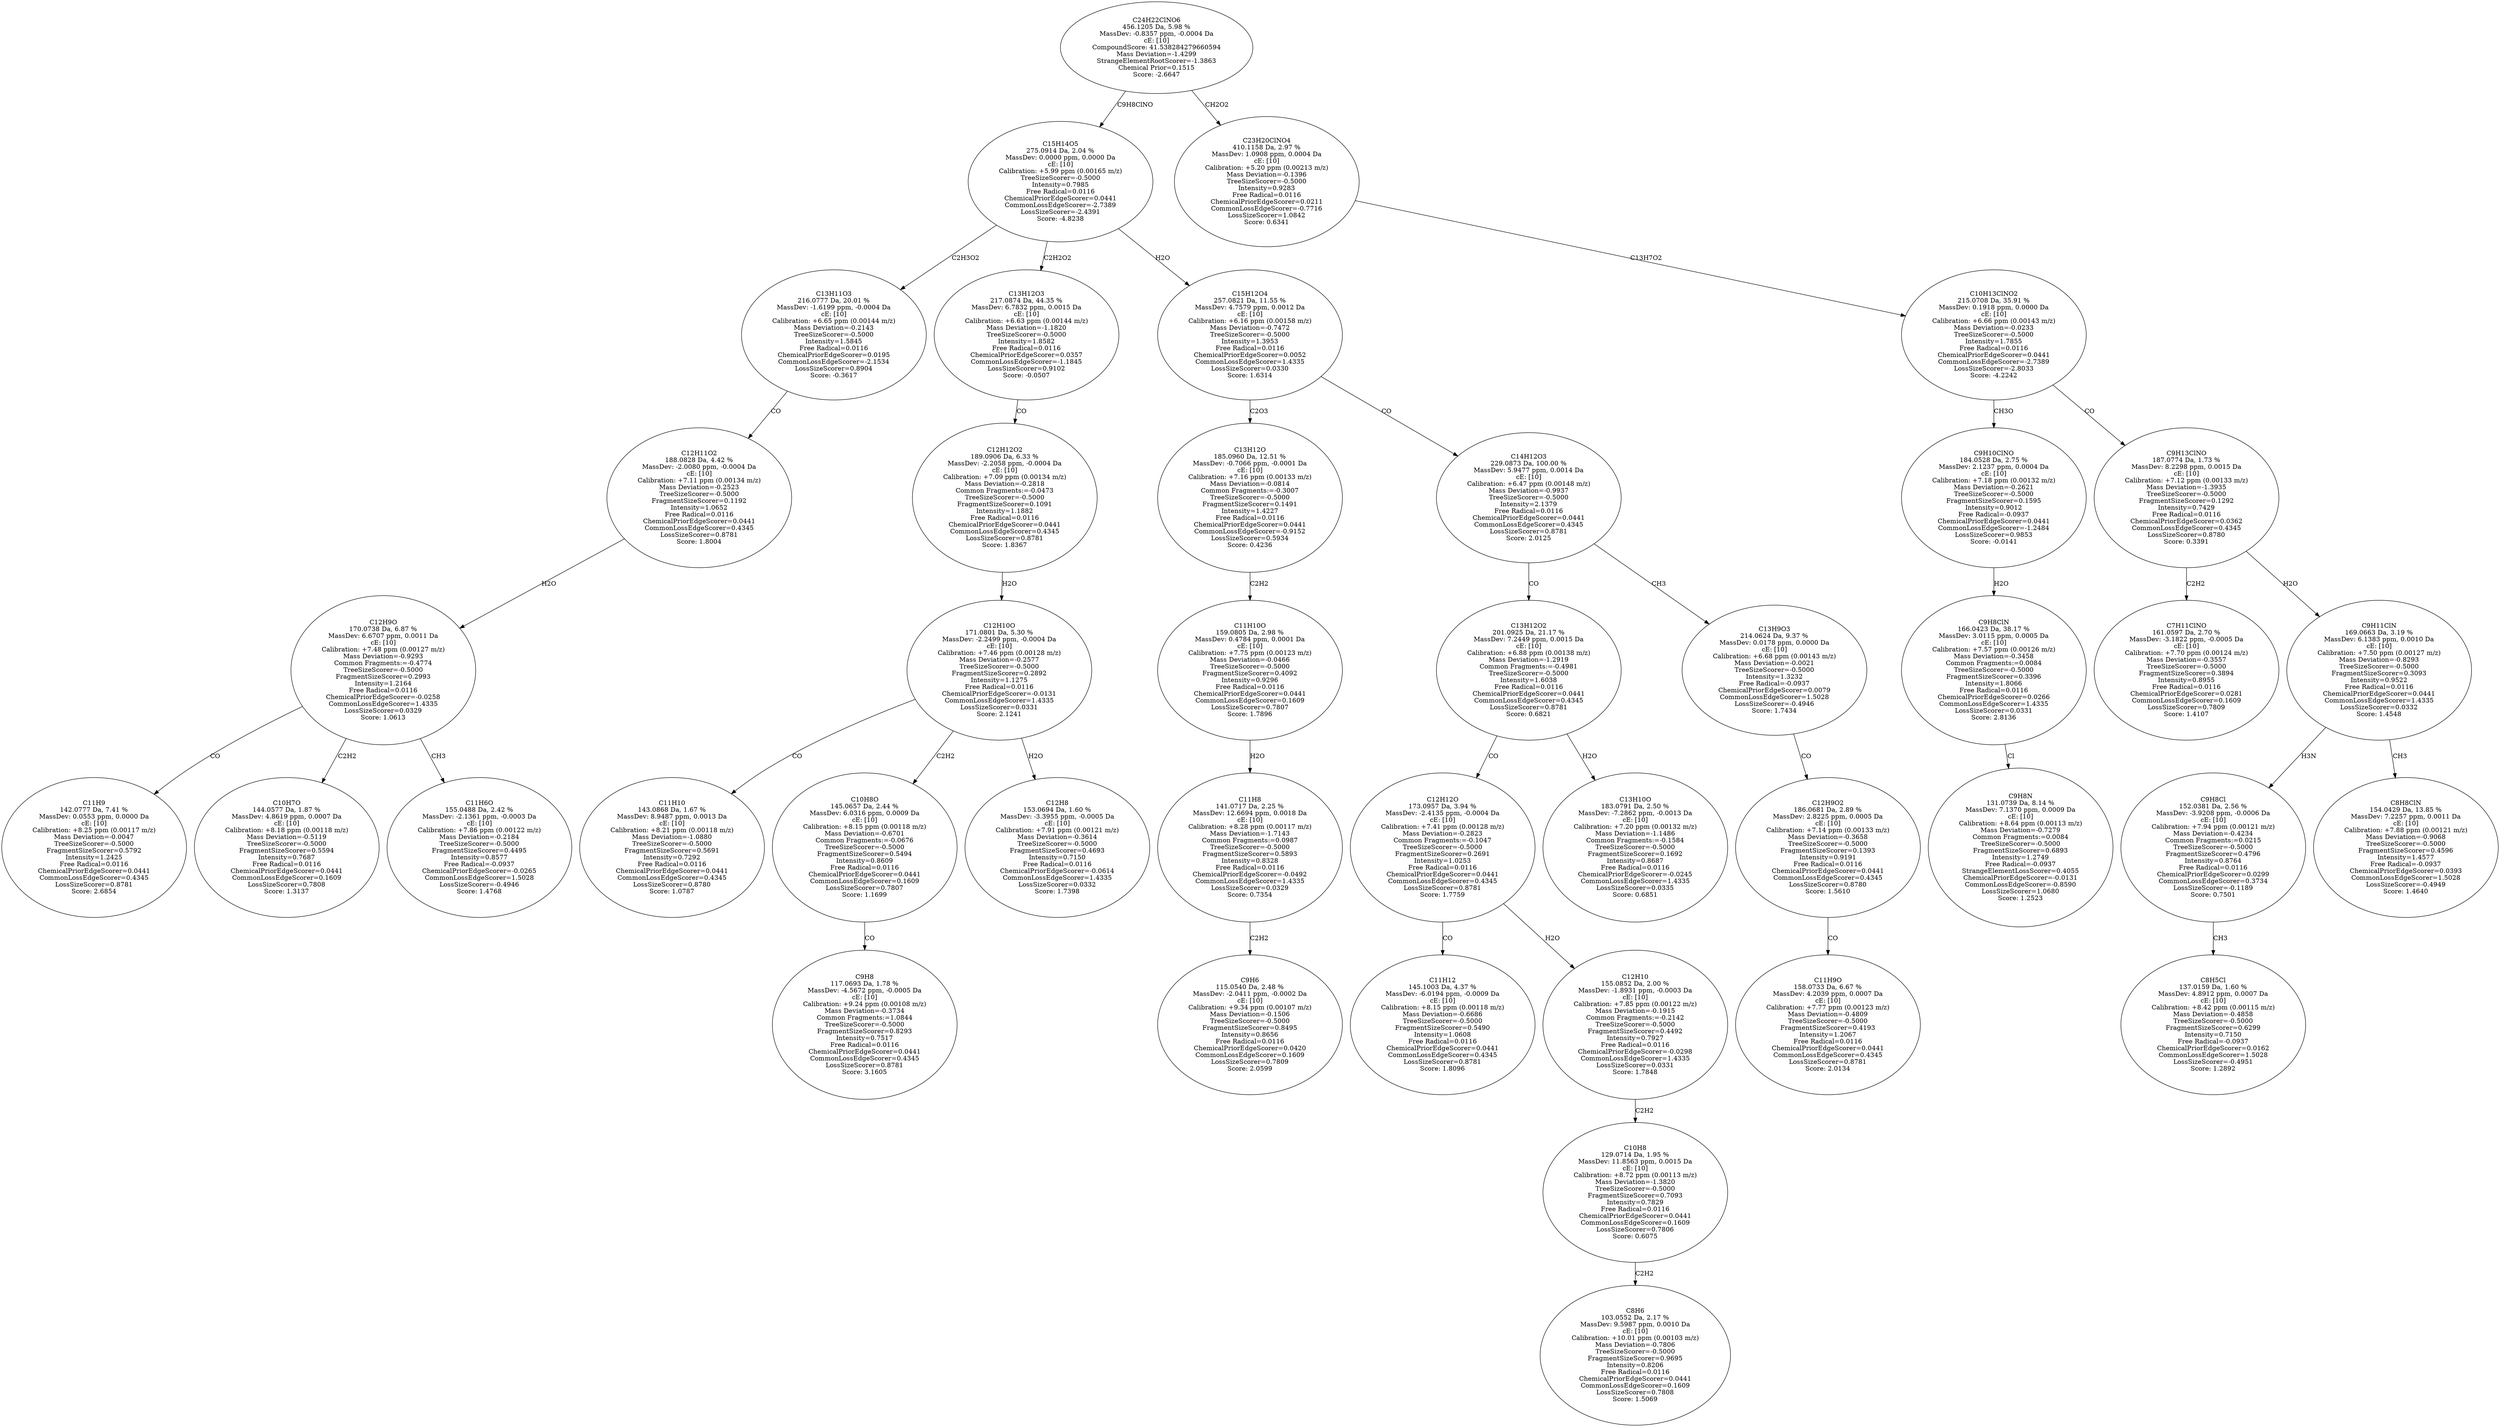 strict digraph {
v1 [label="C11H9\n142.0777 Da, 7.41 %\nMassDev: 0.0553 ppm, 0.0000 Da\ncE: [10]\nCalibration: +8.25 ppm (0.00117 m/z)\nMass Deviation=-0.0047\nTreeSizeScorer=-0.5000\nFragmentSizeScorer=0.5792\nIntensity=1.2425\nFree Radical=0.0116\nChemicalPriorEdgeScorer=0.0441\nCommonLossEdgeScorer=0.4345\nLossSizeScorer=0.8781\nScore: 2.6854"];
v2 [label="C10H7O\n144.0577 Da, 1.87 %\nMassDev: 4.8619 ppm, 0.0007 Da\ncE: [10]\nCalibration: +8.18 ppm (0.00118 m/z)\nMass Deviation=-0.5119\nTreeSizeScorer=-0.5000\nFragmentSizeScorer=0.5594\nIntensity=0.7687\nFree Radical=0.0116\nChemicalPriorEdgeScorer=0.0441\nCommonLossEdgeScorer=0.1609\nLossSizeScorer=0.7808\nScore: 1.3137"];
v3 [label="C11H6O\n155.0488 Da, 2.42 %\nMassDev: -2.1361 ppm, -0.0003 Da\ncE: [10]\nCalibration: +7.86 ppm (0.00122 m/z)\nMass Deviation=-0.2184\nTreeSizeScorer=-0.5000\nFragmentSizeScorer=0.4495\nIntensity=0.8577\nFree Radical=-0.0937\nChemicalPriorEdgeScorer=-0.0265\nCommonLossEdgeScorer=1.5028\nLossSizeScorer=-0.4946\nScore: 1.4768"];
v4 [label="C12H9O\n170.0738 Da, 6.87 %\nMassDev: 6.6707 ppm, 0.0011 Da\ncE: [10]\nCalibration: +7.48 ppm (0.00127 m/z)\nMass Deviation=-0.9293\nCommon Fragments:=-0.4774\nTreeSizeScorer=-0.5000\nFragmentSizeScorer=0.2993\nIntensity=1.2164\nFree Radical=0.0116\nChemicalPriorEdgeScorer=-0.0258\nCommonLossEdgeScorer=1.4335\nLossSizeScorer=0.0329\nScore: 1.0613"];
v5 [label="C12H11O2\n188.0828 Da, 4.42 %\nMassDev: -2.0080 ppm, -0.0004 Da\ncE: [10]\nCalibration: +7.11 ppm (0.00134 m/z)\nMass Deviation=-0.2523\nTreeSizeScorer=-0.5000\nFragmentSizeScorer=0.1192\nIntensity=1.0652\nFree Radical=0.0116\nChemicalPriorEdgeScorer=0.0441\nCommonLossEdgeScorer=0.4345\nLossSizeScorer=0.8781\nScore: 1.8004"];
v6 [label="C13H11O3\n216.0777 Da, 20.01 %\nMassDev: -1.6199 ppm, -0.0004 Da\ncE: [10]\nCalibration: +6.65 ppm (0.00144 m/z)\nMass Deviation=-0.2143\nTreeSizeScorer=-0.5000\nIntensity=1.5845\nFree Radical=0.0116\nChemicalPriorEdgeScorer=0.0195\nCommonLossEdgeScorer=-2.1534\nLossSizeScorer=0.8904\nScore: -0.3617"];
v7 [label="C11H10\n143.0868 Da, 1.67 %\nMassDev: 8.9487 ppm, 0.0013 Da\ncE: [10]\nCalibration: +8.21 ppm (0.00118 m/z)\nMass Deviation=-1.0880\nTreeSizeScorer=-0.5000\nFragmentSizeScorer=0.5691\nIntensity=0.7292\nFree Radical=0.0116\nChemicalPriorEdgeScorer=0.0441\nCommonLossEdgeScorer=0.4345\nLossSizeScorer=0.8780\nScore: 1.0787"];
v8 [label="C9H8\n117.0693 Da, 1.78 %\nMassDev: -4.5672 ppm, -0.0005 Da\ncE: [10]\nCalibration: +9.24 ppm (0.00108 m/z)\nMass Deviation=-0.3734\nCommon Fragments:=1.0844\nTreeSizeScorer=-0.5000\nFragmentSizeScorer=0.8293\nIntensity=0.7517\nFree Radical=0.0116\nChemicalPriorEdgeScorer=0.0441\nCommonLossEdgeScorer=0.4345\nLossSizeScorer=0.8781\nScore: 3.1605"];
v9 [label="C10H8O\n145.0657 Da, 2.44 %\nMassDev: 6.0316 ppm, 0.0009 Da\ncE: [10]\nCalibration: +8.15 ppm (0.00118 m/z)\nMass Deviation=-0.6701\nCommon Fragments:=-0.0676\nTreeSizeScorer=-0.5000\nFragmentSizeScorer=0.5494\nIntensity=0.8609\nFree Radical=0.0116\nChemicalPriorEdgeScorer=0.0441\nCommonLossEdgeScorer=0.1609\nLossSizeScorer=0.7807\nScore: 1.1699"];
v10 [label="C12H8\n153.0694 Da, 1.60 %\nMassDev: -3.3955 ppm, -0.0005 Da\ncE: [10]\nCalibration: +7.91 ppm (0.00121 m/z)\nMass Deviation=-0.3614\nTreeSizeScorer=-0.5000\nFragmentSizeScorer=0.4693\nIntensity=0.7150\nFree Radical=0.0116\nChemicalPriorEdgeScorer=-0.0614\nCommonLossEdgeScorer=1.4335\nLossSizeScorer=0.0332\nScore: 1.7398"];
v11 [label="C12H10O\n171.0801 Da, 5.30 %\nMassDev: -2.2499 ppm, -0.0004 Da\ncE: [10]\nCalibration: +7.46 ppm (0.00128 m/z)\nMass Deviation=-0.2577\nTreeSizeScorer=-0.5000\nFragmentSizeScorer=0.2892\nIntensity=1.1275\nFree Radical=0.0116\nChemicalPriorEdgeScorer=-0.0131\nCommonLossEdgeScorer=1.4335\nLossSizeScorer=0.0331\nScore: 2.1241"];
v12 [label="C12H12O2\n189.0906 Da, 6.33 %\nMassDev: -2.2058 ppm, -0.0004 Da\ncE: [10]\nCalibration: +7.09 ppm (0.00134 m/z)\nMass Deviation=-0.2818\nCommon Fragments:=-0.0473\nTreeSizeScorer=-0.5000\nFragmentSizeScorer=0.1091\nIntensity=1.1882\nFree Radical=0.0116\nChemicalPriorEdgeScorer=0.0441\nCommonLossEdgeScorer=0.4345\nLossSizeScorer=0.8781\nScore: 1.8367"];
v13 [label="C13H12O3\n217.0874 Da, 44.35 %\nMassDev: 6.7832 ppm, 0.0015 Da\ncE: [10]\nCalibration: +6.63 ppm (0.00144 m/z)\nMass Deviation=-1.1820\nTreeSizeScorer=-0.5000\nIntensity=1.8582\nFree Radical=0.0116\nChemicalPriorEdgeScorer=0.0357\nCommonLossEdgeScorer=-1.1845\nLossSizeScorer=0.9102\nScore: -0.0507"];
v14 [label="C9H6\n115.0540 Da, 2.48 %\nMassDev: -2.0411 ppm, -0.0002 Da\ncE: [10]\nCalibration: +9.34 ppm (0.00107 m/z)\nMass Deviation=-0.1506\nTreeSizeScorer=-0.5000\nFragmentSizeScorer=0.8495\nIntensity=0.8656\nFree Radical=0.0116\nChemicalPriorEdgeScorer=0.0420\nCommonLossEdgeScorer=0.1609\nLossSizeScorer=0.7809\nScore: 2.0599"];
v15 [label="C11H8\n141.0717 Da, 2.25 %\nMassDev: 12.6694 ppm, 0.0018 Da\ncE: [10]\nCalibration: +8.28 ppm (0.00117 m/z)\nMass Deviation=-1.7143\nCommon Fragments:=0.0987\nTreeSizeScorer=-0.5000\nFragmentSizeScorer=0.5893\nIntensity=0.8328\nFree Radical=0.0116\nChemicalPriorEdgeScorer=-0.0492\nCommonLossEdgeScorer=1.4335\nLossSizeScorer=0.0329\nScore: 0.7354"];
v16 [label="C11H10O\n159.0805 Da, 2.98 %\nMassDev: 0.4784 ppm, 0.0001 Da\ncE: [10]\nCalibration: +7.75 ppm (0.00123 m/z)\nMass Deviation=-0.0466\nTreeSizeScorer=-0.5000\nFragmentSizeScorer=0.4092\nIntensity=0.9296\nFree Radical=0.0116\nChemicalPriorEdgeScorer=0.0441\nCommonLossEdgeScorer=0.1609\nLossSizeScorer=0.7807\nScore: 1.7896"];
v17 [label="C13H12O\n185.0960 Da, 12.51 %\nMassDev: -0.7066 ppm, -0.0001 Da\ncE: [10]\nCalibration: +7.16 ppm (0.00133 m/z)\nMass Deviation=-0.0814\nCommon Fragments:=-0.3007\nTreeSizeScorer=-0.5000\nFragmentSizeScorer=0.1491\nIntensity=1.4227\nFree Radical=0.0116\nChemicalPriorEdgeScorer=0.0441\nCommonLossEdgeScorer=-0.9152\nLossSizeScorer=0.5934\nScore: 0.4236"];
v18 [label="C11H12\n145.1003 Da, 4.37 %\nMassDev: -6.0194 ppm, -0.0009 Da\ncE: [10]\nCalibration: +8.15 ppm (0.00118 m/z)\nMass Deviation=-0.6686\nTreeSizeScorer=-0.5000\nFragmentSizeScorer=0.5490\nIntensity=1.0608\nFree Radical=0.0116\nChemicalPriorEdgeScorer=0.0441\nCommonLossEdgeScorer=0.4345\nLossSizeScorer=0.8781\nScore: 1.8096"];
v19 [label="C8H6\n103.0552 Da, 2.17 %\nMassDev: 9.5987 ppm, 0.0010 Da\ncE: [10]\nCalibration: +10.01 ppm (0.00103 m/z)\nMass Deviation=-0.7806\nTreeSizeScorer=-0.5000\nFragmentSizeScorer=0.9695\nIntensity=0.8206\nFree Radical=0.0116\nChemicalPriorEdgeScorer=0.0441\nCommonLossEdgeScorer=0.1609\nLossSizeScorer=0.7808\nScore: 1.5069"];
v20 [label="C10H8\n129.0714 Da, 1.95 %\nMassDev: 11.8563 ppm, 0.0015 Da\ncE: [10]\nCalibration: +8.72 ppm (0.00113 m/z)\nMass Deviation=-1.3820\nTreeSizeScorer=-0.5000\nFragmentSizeScorer=0.7093\nIntensity=0.7829\nFree Radical=0.0116\nChemicalPriorEdgeScorer=0.0441\nCommonLossEdgeScorer=0.1609\nLossSizeScorer=0.7806\nScore: 0.6075"];
v21 [label="C12H10\n155.0852 Da, 2.00 %\nMassDev: -1.8931 ppm, -0.0003 Da\ncE: [10]\nCalibration: +7.85 ppm (0.00122 m/z)\nMass Deviation=-0.1915\nCommon Fragments:=-0.2142\nTreeSizeScorer=-0.5000\nFragmentSizeScorer=0.4492\nIntensity=0.7927\nFree Radical=0.0116\nChemicalPriorEdgeScorer=-0.0298\nCommonLossEdgeScorer=1.4335\nLossSizeScorer=0.0331\nScore: 1.7848"];
v22 [label="C12H12O\n173.0957 Da, 3.94 %\nMassDev: -2.4135 ppm, -0.0004 Da\ncE: [10]\nCalibration: +7.41 ppm (0.00128 m/z)\nMass Deviation=-0.2823\nCommon Fragments:=-0.1047\nTreeSizeScorer=-0.5000\nFragmentSizeScorer=0.2691\nIntensity=1.0253\nFree Radical=0.0116\nChemicalPriorEdgeScorer=0.0441\nCommonLossEdgeScorer=0.4345\nLossSizeScorer=0.8781\nScore: 1.7759"];
v23 [label="C13H10O\n183.0791 Da, 2.50 %\nMassDev: -7.2862 ppm, -0.0013 Da\ncE: [10]\nCalibration: +7.20 ppm (0.00132 m/z)\nMass Deviation=-1.1486\nCommon Fragments:=-0.1584\nTreeSizeScorer=-0.5000\nFragmentSizeScorer=0.1692\nIntensity=0.8687\nFree Radical=0.0116\nChemicalPriorEdgeScorer=-0.0245\nCommonLossEdgeScorer=1.4335\nLossSizeScorer=0.0335\nScore: 0.6851"];
v24 [label="C13H12O2\n201.0925 Da, 21.17 %\nMassDev: 7.2449 ppm, 0.0015 Da\ncE: [10]\nCalibration: +6.88 ppm (0.00138 m/z)\nMass Deviation=-1.2919\nCommon Fragments:=-0.4981\nTreeSizeScorer=-0.5000\nIntensity=1.6038\nFree Radical=0.0116\nChemicalPriorEdgeScorer=0.0441\nCommonLossEdgeScorer=0.4345\nLossSizeScorer=0.8781\nScore: 0.6821"];
v25 [label="C11H9O\n158.0733 Da, 6.67 %\nMassDev: 4.2039 ppm, 0.0007 Da\ncE: [10]\nCalibration: +7.77 ppm (0.00123 m/z)\nMass Deviation=-0.4809\nTreeSizeScorer=-0.5000\nFragmentSizeScorer=0.4193\nIntensity=1.2067\nFree Radical=0.0116\nChemicalPriorEdgeScorer=0.0441\nCommonLossEdgeScorer=0.4345\nLossSizeScorer=0.8781\nScore: 2.0134"];
v26 [label="C12H9O2\n186.0681 Da, 2.89 %\nMassDev: 2.8225 ppm, 0.0005 Da\ncE: [10]\nCalibration: +7.14 ppm (0.00133 m/z)\nMass Deviation=-0.3658\nTreeSizeScorer=-0.5000\nFragmentSizeScorer=0.1393\nIntensity=0.9191\nFree Radical=0.0116\nChemicalPriorEdgeScorer=0.0441\nCommonLossEdgeScorer=0.4345\nLossSizeScorer=0.8780\nScore: 1.5610"];
v27 [label="C13H9O3\n214.0624 Da, 9.37 %\nMassDev: 0.0178 ppm, 0.0000 Da\ncE: [10]\nCalibration: +6.68 ppm (0.00143 m/z)\nMass Deviation=-0.0021\nTreeSizeScorer=-0.5000\nIntensity=1.3232\nFree Radical=-0.0937\nChemicalPriorEdgeScorer=0.0079\nCommonLossEdgeScorer=1.5028\nLossSizeScorer=-0.4946\nScore: 1.7434"];
v28 [label="C14H12O3\n229.0873 Da, 100.00 %\nMassDev: 5.9477 ppm, 0.0014 Da\ncE: [10]\nCalibration: +6.47 ppm (0.00148 m/z)\nMass Deviation=-0.9937\nTreeSizeScorer=-0.5000\nIntensity=2.1379\nFree Radical=0.0116\nChemicalPriorEdgeScorer=0.0441\nCommonLossEdgeScorer=0.4345\nLossSizeScorer=0.8781\nScore: 2.0125"];
v29 [label="C15H12O4\n257.0821 Da, 11.55 %\nMassDev: 4.7579 ppm, 0.0012 Da\ncE: [10]\nCalibration: +6.16 ppm (0.00158 m/z)\nMass Deviation=-0.7472\nTreeSizeScorer=-0.5000\nIntensity=1.3953\nFree Radical=0.0116\nChemicalPriorEdgeScorer=0.0052\nCommonLossEdgeScorer=1.4335\nLossSizeScorer=0.0330\nScore: 1.6314"];
v30 [label="C15H14O5\n275.0914 Da, 2.04 %\nMassDev: 0.0000 ppm, 0.0000 Da\ncE: [10]\nCalibration: +5.99 ppm (0.00165 m/z)\nTreeSizeScorer=-0.5000\nIntensity=0.7985\nFree Radical=0.0116\nChemicalPriorEdgeScorer=0.0441\nCommonLossEdgeScorer=-2.7389\nLossSizeScorer=-2.4391\nScore: -4.8238"];
v31 [label="C9H8N\n131.0739 Da, 8.14 %\nMassDev: 7.1370 ppm, 0.0009 Da\ncE: [10]\nCalibration: +8.64 ppm (0.00113 m/z)\nMass Deviation=-0.7279\nCommon Fragments:=0.0084\nTreeSizeScorer=-0.5000\nFragmentSizeScorer=0.6893\nIntensity=1.2749\nFree Radical=-0.0937\nStrangeElementLossScorer=0.4055\nChemicalPriorEdgeScorer=-0.0131\nCommonLossEdgeScorer=-0.8590\nLossSizeScorer=1.0680\nScore: 1.2523"];
v32 [label="C9H8ClN\n166.0423 Da, 38.17 %\nMassDev: 3.0115 ppm, 0.0005 Da\ncE: [10]\nCalibration: +7.57 ppm (0.00126 m/z)\nMass Deviation=-0.3458\nCommon Fragments:=0.0084\nTreeSizeScorer=-0.5000\nFragmentSizeScorer=0.3396\nIntensity=1.8066\nFree Radical=0.0116\nChemicalPriorEdgeScorer=0.0266\nCommonLossEdgeScorer=1.4335\nLossSizeScorer=0.0331\nScore: 2.8136"];
v33 [label="C9H10ClNO\n184.0528 Da, 2.75 %\nMassDev: 2.1237 ppm, 0.0004 Da\ncE: [10]\nCalibration: +7.18 ppm (0.00132 m/z)\nMass Deviation=-0.2621\nTreeSizeScorer=-0.5000\nFragmentSizeScorer=0.1595\nIntensity=0.9012\nFree Radical=-0.0937\nChemicalPriorEdgeScorer=0.0441\nCommonLossEdgeScorer=-1.2484\nLossSizeScorer=0.9853\nScore: -0.0141"];
v34 [label="C7H11ClNO\n161.0597 Da, 2.70 %\nMassDev: -3.1822 ppm, -0.0005 Da\ncE: [10]\nCalibration: +7.70 ppm (0.00124 m/z)\nMass Deviation=-0.3557\nTreeSizeScorer=-0.5000\nFragmentSizeScorer=0.3894\nIntensity=0.8955\nFree Radical=0.0116\nChemicalPriorEdgeScorer=0.0281\nCommonLossEdgeScorer=0.1609\nLossSizeScorer=0.7809\nScore: 1.4107"];
v35 [label="C8H5Cl\n137.0159 Da, 1.60 %\nMassDev: 4.8912 ppm, 0.0007 Da\ncE: [10]\nCalibration: +8.42 ppm (0.00115 m/z)\nMass Deviation=-0.4858\nTreeSizeScorer=-0.5000\nFragmentSizeScorer=0.6299\nIntensity=0.7150\nFree Radical=-0.0937\nChemicalPriorEdgeScorer=0.0162\nCommonLossEdgeScorer=1.5028\nLossSizeScorer=-0.4951\nScore: 1.2892"];
v36 [label="C9H8Cl\n152.0381 Da, 2.56 %\nMassDev: -3.9208 ppm, -0.0006 Da\ncE: [10]\nCalibration: +7.94 ppm (0.00121 m/z)\nMass Deviation=-0.4234\nCommon Fragments:=0.0215\nTreeSizeScorer=-0.5000\nFragmentSizeScorer=0.4796\nIntensity=0.8764\nFree Radical=0.0116\nChemicalPriorEdgeScorer=0.0299\nCommonLossEdgeScorer=0.3734\nLossSizeScorer=-0.1189\nScore: 0.7501"];
v37 [label="C8H8ClN\n154.0429 Da, 13.85 %\nMassDev: 7.2257 ppm, 0.0011 Da\ncE: [10]\nCalibration: +7.88 ppm (0.00121 m/z)\nMass Deviation=-0.9068\nTreeSizeScorer=-0.5000\nFragmentSizeScorer=0.4596\nIntensity=1.4577\nFree Radical=-0.0937\nChemicalPriorEdgeScorer=0.0393\nCommonLossEdgeScorer=1.5028\nLossSizeScorer=-0.4949\nScore: 1.4640"];
v38 [label="C9H11ClN\n169.0663 Da, 3.19 %\nMassDev: 6.1383 ppm, 0.0010 Da\ncE: [10]\nCalibration: +7.50 ppm (0.00127 m/z)\nMass Deviation=-0.8293\nTreeSizeScorer=-0.5000\nFragmentSizeScorer=0.3093\nIntensity=0.9522\nFree Radical=0.0116\nChemicalPriorEdgeScorer=0.0441\nCommonLossEdgeScorer=1.4335\nLossSizeScorer=0.0332\nScore: 1.4548"];
v39 [label="C9H13ClNO\n187.0774 Da, 1.73 %\nMassDev: 8.2298 ppm, 0.0015 Da\ncE: [10]\nCalibration: +7.12 ppm (0.00133 m/z)\nMass Deviation=-1.3935\nTreeSizeScorer=-0.5000\nFragmentSizeScorer=0.1292\nIntensity=0.7429\nFree Radical=0.0116\nChemicalPriorEdgeScorer=0.0362\nCommonLossEdgeScorer=0.4345\nLossSizeScorer=0.8780\nScore: 0.3391"];
v40 [label="C10H13ClNO2\n215.0708 Da, 35.91 %\nMassDev: 0.1918 ppm, 0.0000 Da\ncE: [10]\nCalibration: +6.66 ppm (0.00143 m/z)\nMass Deviation=-0.0233\nTreeSizeScorer=-0.5000\nIntensity=1.7855\nFree Radical=0.0116\nChemicalPriorEdgeScorer=0.0441\nCommonLossEdgeScorer=-2.7389\nLossSizeScorer=-2.8033\nScore: -4.2242"];
v41 [label="C23H20ClNO4\n410.1158 Da, 2.97 %\nMassDev: 1.0908 ppm, 0.0004 Da\ncE: [10]\nCalibration: +5.20 ppm (0.00213 m/z)\nMass Deviation=-0.1396\nTreeSizeScorer=-0.5000\nIntensity=0.9283\nFree Radical=0.0116\nChemicalPriorEdgeScorer=0.0211\nCommonLossEdgeScorer=-0.7716\nLossSizeScorer=1.0842\nScore: 0.6341"];
v42 [label="C24H22ClNO6\n456.1205 Da, 5.98 %\nMassDev: -0.8357 ppm, -0.0004 Da\ncE: [10]\nCompoundScore: 41.538284279660594\nMass Deviation=-1.4299\nStrangeElementRootScorer=-1.3863\nChemical Prior=0.1515\nScore: -2.6647"];
v4 -> v1 [label="CO"];
v4 -> v2 [label="C2H2"];
v4 -> v3 [label="CH3"];
v5 -> v4 [label="H2O"];
v6 -> v5 [label="CO"];
v30 -> v6 [label="C2H3O2"];
v11 -> v7 [label="CO"];
v9 -> v8 [label="CO"];
v11 -> v9 [label="C2H2"];
v11 -> v10 [label="H2O"];
v12 -> v11 [label="H2O"];
v13 -> v12 [label="CO"];
v30 -> v13 [label="C2H2O2"];
v15 -> v14 [label="C2H2"];
v16 -> v15 [label="H2O"];
v17 -> v16 [label="C2H2"];
v29 -> v17 [label="C2O3"];
v22 -> v18 [label="CO"];
v20 -> v19 [label="C2H2"];
v21 -> v20 [label="C2H2"];
v22 -> v21 [label="H2O"];
v24 -> v22 [label="CO"];
v24 -> v23 [label="H2O"];
v28 -> v24 [label="CO"];
v26 -> v25 [label="CO"];
v27 -> v26 [label="CO"];
v28 -> v27 [label="CH3"];
v29 -> v28 [label="CO"];
v30 -> v29 [label="H2O"];
v42 -> v30 [label="C9H8ClNO"];
v32 -> v31 [label="Cl"];
v33 -> v32 [label="H2O"];
v40 -> v33 [label="CH3O"];
v39 -> v34 [label="C2H2"];
v36 -> v35 [label="CH3"];
v38 -> v36 [label="H3N"];
v38 -> v37 [label="CH3"];
v39 -> v38 [label="H2O"];
v40 -> v39 [label="CO"];
v41 -> v40 [label="C13H7O2"];
v42 -> v41 [label="CH2O2"];
}